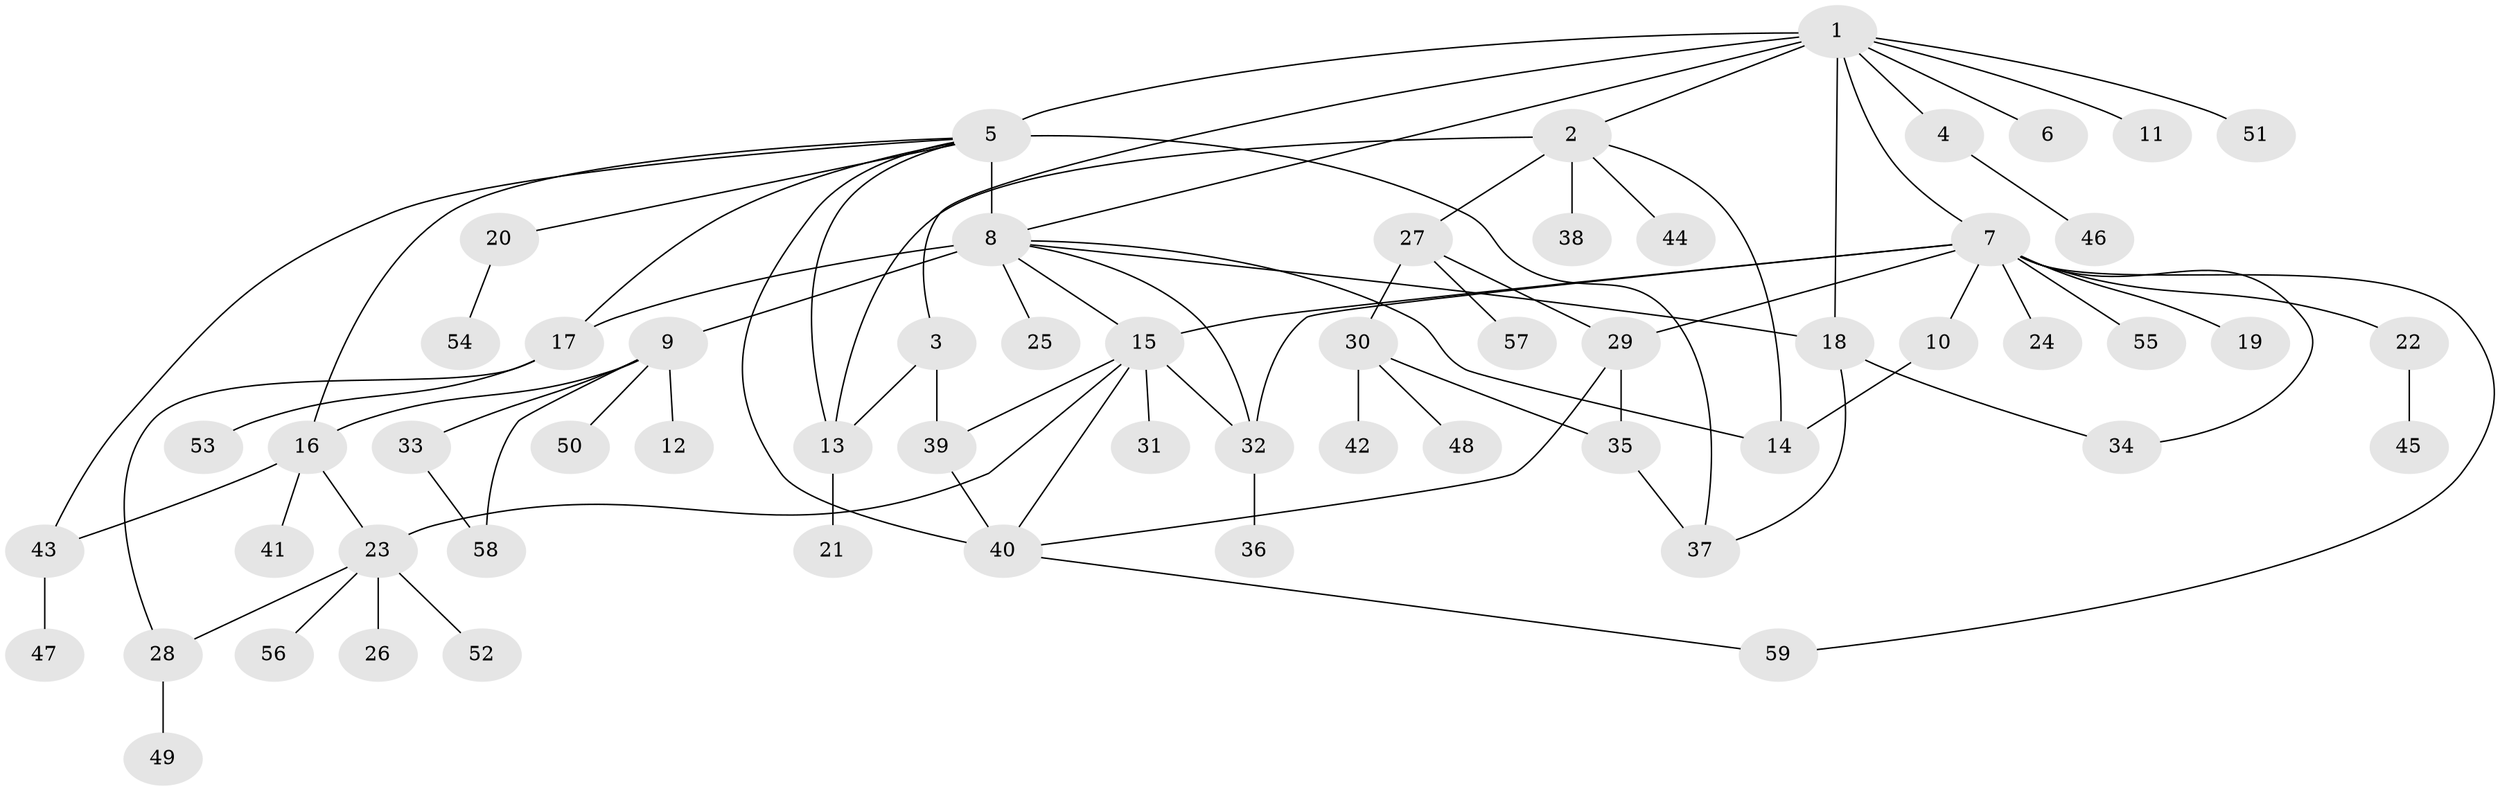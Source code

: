 // original degree distribution, {11: 0.017094017094017096, 8: 0.008547008547008548, 10: 0.017094017094017096, 3: 0.05982905982905983, 19: 0.008547008547008548, 1: 0.5641025641025641, 12: 0.008547008547008548, 4: 0.07692307692307693, 2: 0.1623931623931624, 5: 0.05982905982905983, 6: 0.008547008547008548, 7: 0.008547008547008548}
// Generated by graph-tools (version 1.1) at 2025/35/03/09/25 02:35:52]
// undirected, 59 vertices, 83 edges
graph export_dot {
graph [start="1"]
  node [color=gray90,style=filled];
  1;
  2;
  3;
  4;
  5;
  6;
  7;
  8;
  9;
  10;
  11;
  12;
  13;
  14;
  15;
  16;
  17;
  18;
  19;
  20;
  21;
  22;
  23;
  24;
  25;
  26;
  27;
  28;
  29;
  30;
  31;
  32;
  33;
  34;
  35;
  36;
  37;
  38;
  39;
  40;
  41;
  42;
  43;
  44;
  45;
  46;
  47;
  48;
  49;
  50;
  51;
  52;
  53;
  54;
  55;
  56;
  57;
  58;
  59;
  1 -- 2 [weight=1.0];
  1 -- 3 [weight=1.0];
  1 -- 4 [weight=1.0];
  1 -- 5 [weight=1.0];
  1 -- 6 [weight=1.0];
  1 -- 7 [weight=1.0];
  1 -- 8 [weight=1.0];
  1 -- 11 [weight=1.0];
  1 -- 18 [weight=1.0];
  1 -- 51 [weight=1.0];
  2 -- 13 [weight=1.0];
  2 -- 14 [weight=1.0];
  2 -- 27 [weight=1.0];
  2 -- 38 [weight=2.0];
  2 -- 44 [weight=1.0];
  3 -- 13 [weight=1.0];
  3 -- 39 [weight=7.0];
  4 -- 46 [weight=1.0];
  5 -- 8 [weight=10.0];
  5 -- 13 [weight=1.0];
  5 -- 16 [weight=1.0];
  5 -- 17 [weight=1.0];
  5 -- 20 [weight=1.0];
  5 -- 37 [weight=1.0];
  5 -- 40 [weight=1.0];
  5 -- 43 [weight=1.0];
  7 -- 10 [weight=1.0];
  7 -- 15 [weight=1.0];
  7 -- 19 [weight=1.0];
  7 -- 22 [weight=1.0];
  7 -- 24 [weight=1.0];
  7 -- 29 [weight=1.0];
  7 -- 32 [weight=1.0];
  7 -- 34 [weight=1.0];
  7 -- 55 [weight=1.0];
  7 -- 59 [weight=1.0];
  8 -- 9 [weight=2.0];
  8 -- 14 [weight=1.0];
  8 -- 15 [weight=1.0];
  8 -- 17 [weight=1.0];
  8 -- 18 [weight=1.0];
  8 -- 25 [weight=1.0];
  8 -- 32 [weight=2.0];
  9 -- 12 [weight=3.0];
  9 -- 16 [weight=1.0];
  9 -- 33 [weight=1.0];
  9 -- 50 [weight=1.0];
  9 -- 58 [weight=1.0];
  10 -- 14 [weight=1.0];
  13 -- 21 [weight=1.0];
  15 -- 23 [weight=1.0];
  15 -- 31 [weight=1.0];
  15 -- 32 [weight=3.0];
  15 -- 39 [weight=2.0];
  15 -- 40 [weight=1.0];
  16 -- 23 [weight=1.0];
  16 -- 41 [weight=1.0];
  16 -- 43 [weight=1.0];
  17 -- 28 [weight=1.0];
  17 -- 53 [weight=1.0];
  18 -- 34 [weight=1.0];
  18 -- 37 [weight=1.0];
  20 -- 54 [weight=1.0];
  22 -- 45 [weight=1.0];
  23 -- 26 [weight=1.0];
  23 -- 28 [weight=1.0];
  23 -- 52 [weight=1.0];
  23 -- 56 [weight=1.0];
  27 -- 29 [weight=1.0];
  27 -- 30 [weight=1.0];
  27 -- 57 [weight=1.0];
  28 -- 49 [weight=1.0];
  29 -- 35 [weight=1.0];
  29 -- 40 [weight=1.0];
  30 -- 35 [weight=1.0];
  30 -- 42 [weight=1.0];
  30 -- 48 [weight=1.0];
  32 -- 36 [weight=1.0];
  33 -- 58 [weight=1.0];
  35 -- 37 [weight=1.0];
  39 -- 40 [weight=2.0];
  40 -- 59 [weight=1.0];
  43 -- 47 [weight=2.0];
}
